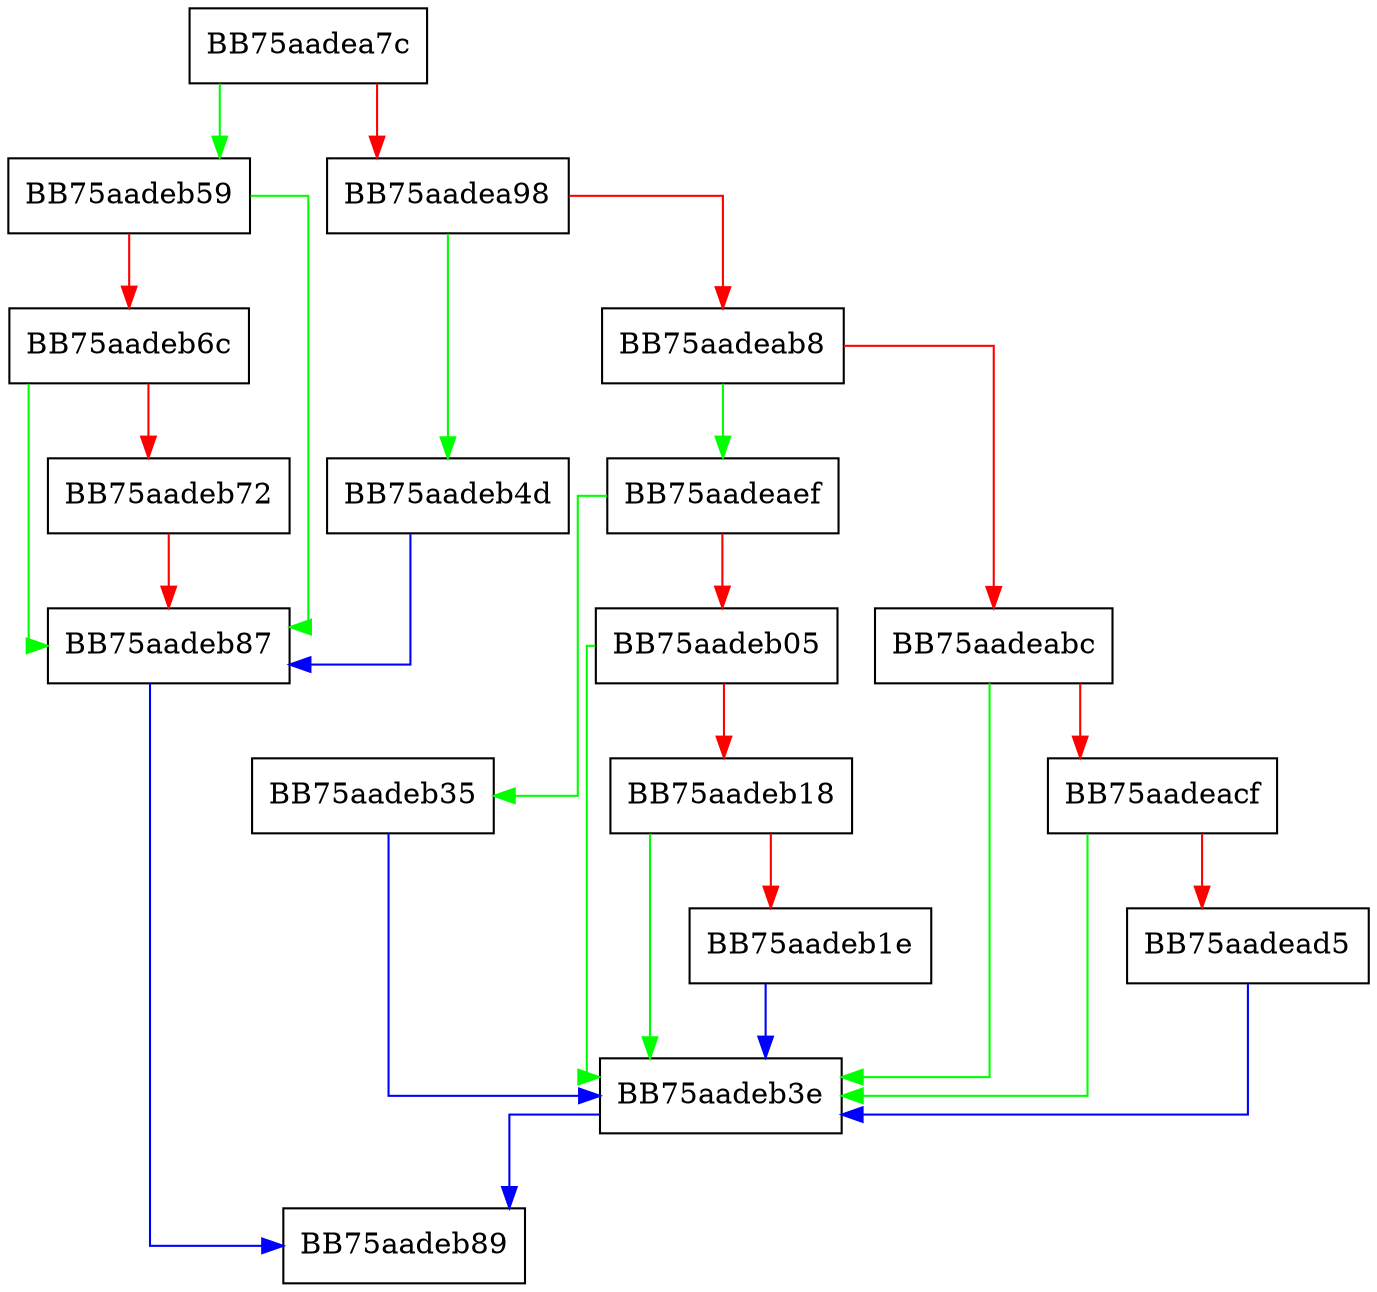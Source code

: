 digraph FpGetDnRevision {
  node [shape="box"];
  graph [splines=ortho];
  BB75aadea7c -> BB75aadeb59 [color="green"];
  BB75aadea7c -> BB75aadea98 [color="red"];
  BB75aadea98 -> BB75aadeb4d [color="green"];
  BB75aadea98 -> BB75aadeab8 [color="red"];
  BB75aadeab8 -> BB75aadeaef [color="green"];
  BB75aadeab8 -> BB75aadeabc [color="red"];
  BB75aadeabc -> BB75aadeb3e [color="green"];
  BB75aadeabc -> BB75aadeacf [color="red"];
  BB75aadeacf -> BB75aadeb3e [color="green"];
  BB75aadeacf -> BB75aadead5 [color="red"];
  BB75aadead5 -> BB75aadeb3e [color="blue"];
  BB75aadeaef -> BB75aadeb35 [color="green"];
  BB75aadeaef -> BB75aadeb05 [color="red"];
  BB75aadeb05 -> BB75aadeb3e [color="green"];
  BB75aadeb05 -> BB75aadeb18 [color="red"];
  BB75aadeb18 -> BB75aadeb3e [color="green"];
  BB75aadeb18 -> BB75aadeb1e [color="red"];
  BB75aadeb1e -> BB75aadeb3e [color="blue"];
  BB75aadeb35 -> BB75aadeb3e [color="blue"];
  BB75aadeb3e -> BB75aadeb89 [color="blue"];
  BB75aadeb4d -> BB75aadeb87 [color="blue"];
  BB75aadeb59 -> BB75aadeb87 [color="green"];
  BB75aadeb59 -> BB75aadeb6c [color="red"];
  BB75aadeb6c -> BB75aadeb87 [color="green"];
  BB75aadeb6c -> BB75aadeb72 [color="red"];
  BB75aadeb72 -> BB75aadeb87 [color="red"];
  BB75aadeb87 -> BB75aadeb89 [color="blue"];
}